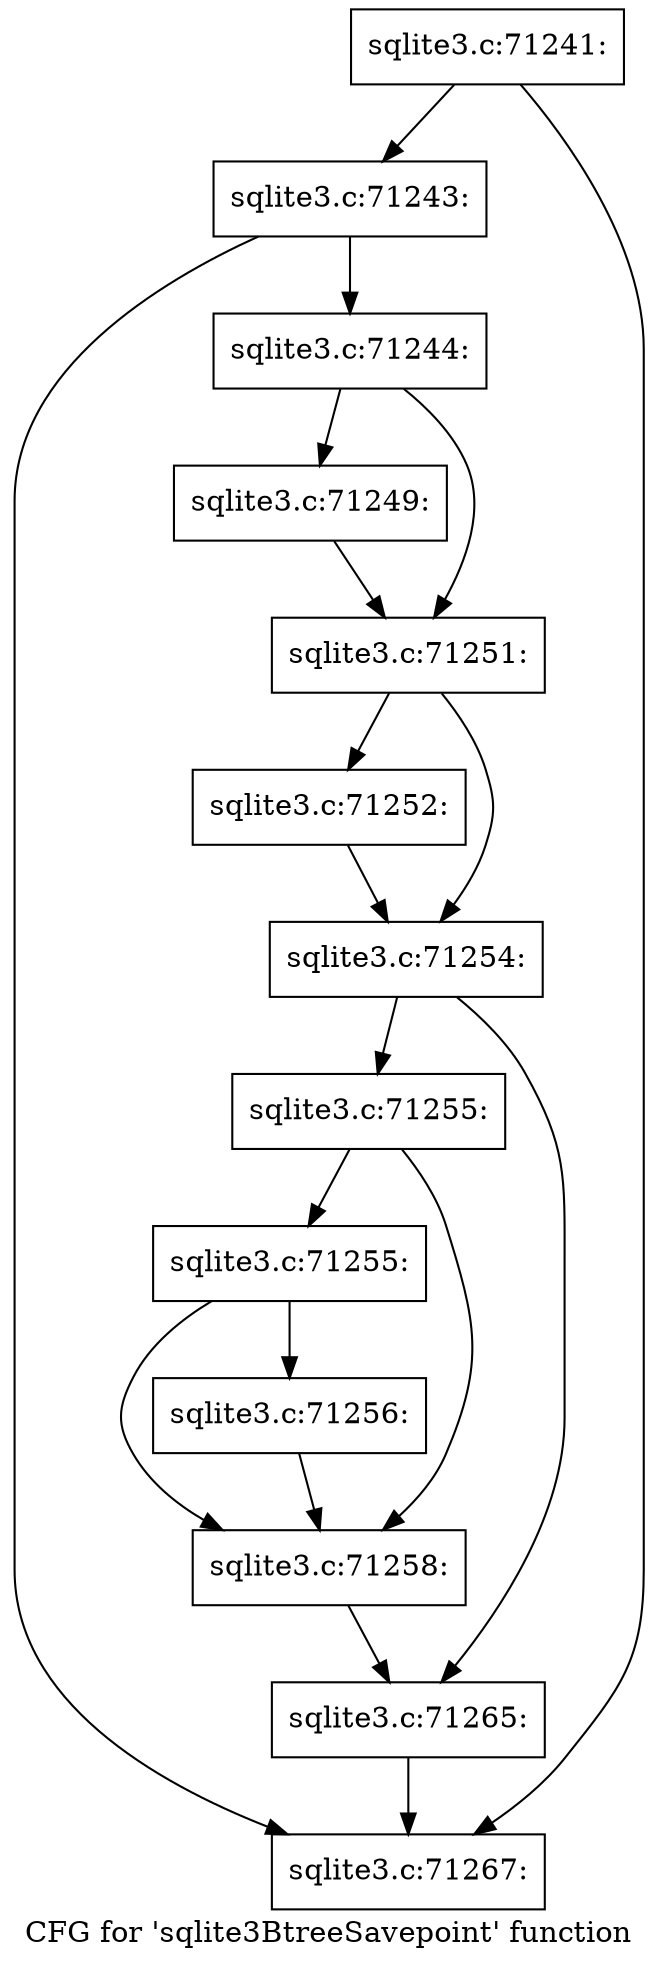 digraph "CFG for 'sqlite3BtreeSavepoint' function" {
	label="CFG for 'sqlite3BtreeSavepoint' function";

	Node0x55c0f7a943b0 [shape=record,label="{sqlite3.c:71241:}"];
	Node0x55c0f7a943b0 -> Node0x55c0f7a9d1e0;
	Node0x55c0f7a943b0 -> Node0x55c0f7a9d190;
	Node0x55c0f7a9d1e0 [shape=record,label="{sqlite3.c:71243:}"];
	Node0x55c0f7a9d1e0 -> Node0x55c0f7a9d140;
	Node0x55c0f7a9d1e0 -> Node0x55c0f7a9d190;
	Node0x55c0f7a9d140 [shape=record,label="{sqlite3.c:71244:}"];
	Node0x55c0f7a9d140 -> Node0x55c0f7a9e0c0;
	Node0x55c0f7a9d140 -> Node0x55c0f7a9e110;
	Node0x55c0f7a9e0c0 [shape=record,label="{sqlite3.c:71249:}"];
	Node0x55c0f7a9e0c0 -> Node0x55c0f7a9e110;
	Node0x55c0f7a9e110 [shape=record,label="{sqlite3.c:71251:}"];
	Node0x55c0f7a9e110 -> Node0x55c0f7a9e8b0;
	Node0x55c0f7a9e110 -> Node0x55c0f7a9e900;
	Node0x55c0f7a9e8b0 [shape=record,label="{sqlite3.c:71252:}"];
	Node0x55c0f7a9e8b0 -> Node0x55c0f7a9e900;
	Node0x55c0f7a9e900 [shape=record,label="{sqlite3.c:71254:}"];
	Node0x55c0f7a9e900 -> Node0x55c0f7a9f2e0;
	Node0x55c0f7a9e900 -> Node0x55c0f7a9f330;
	Node0x55c0f7a9f2e0 [shape=record,label="{sqlite3.c:71255:}"];
	Node0x55c0f7a9f2e0 -> Node0x55c0f7a9f7e0;
	Node0x55c0f7a9f2e0 -> Node0x55c0f7a9f790;
	Node0x55c0f7a9f7e0 [shape=record,label="{sqlite3.c:71255:}"];
	Node0x55c0f7a9f7e0 -> Node0x55c0f7a9f740;
	Node0x55c0f7a9f7e0 -> Node0x55c0f7a9f790;
	Node0x55c0f7a9f740 [shape=record,label="{sqlite3.c:71256:}"];
	Node0x55c0f7a9f740 -> Node0x55c0f7a9f790;
	Node0x55c0f7a9f790 [shape=record,label="{sqlite3.c:71258:}"];
	Node0x55c0f7a9f790 -> Node0x55c0f7a9f330;
	Node0x55c0f7a9f330 [shape=record,label="{sqlite3.c:71265:}"];
	Node0x55c0f7a9f330 -> Node0x55c0f7a9d190;
	Node0x55c0f7a9d190 [shape=record,label="{sqlite3.c:71267:}"];
}
